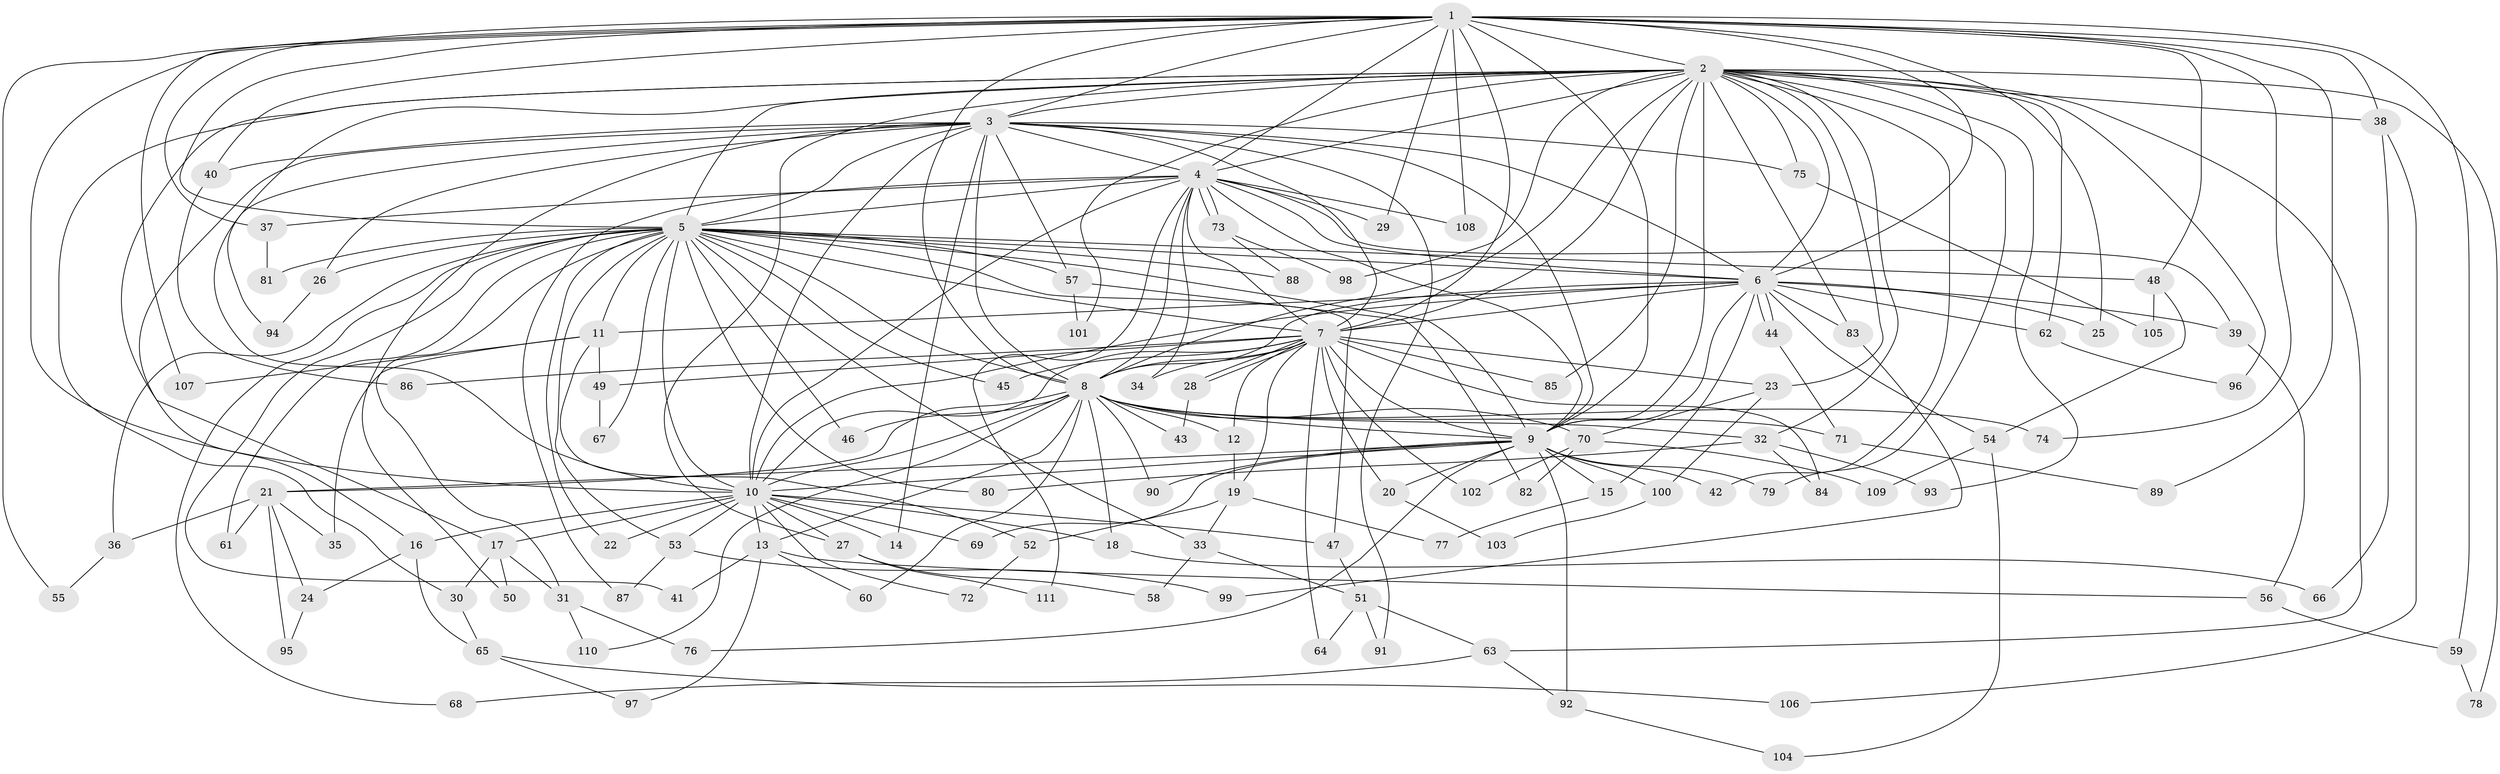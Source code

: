 // Generated by graph-tools (version 1.1) at 2025/34/03/09/25 02:34:56]
// undirected, 111 vertices, 247 edges
graph export_dot {
graph [start="1"]
  node [color=gray90,style=filled];
  1;
  2;
  3;
  4;
  5;
  6;
  7;
  8;
  9;
  10;
  11;
  12;
  13;
  14;
  15;
  16;
  17;
  18;
  19;
  20;
  21;
  22;
  23;
  24;
  25;
  26;
  27;
  28;
  29;
  30;
  31;
  32;
  33;
  34;
  35;
  36;
  37;
  38;
  39;
  40;
  41;
  42;
  43;
  44;
  45;
  46;
  47;
  48;
  49;
  50;
  51;
  52;
  53;
  54;
  55;
  56;
  57;
  58;
  59;
  60;
  61;
  62;
  63;
  64;
  65;
  66;
  67;
  68;
  69;
  70;
  71;
  72;
  73;
  74;
  75;
  76;
  77;
  78;
  79;
  80;
  81;
  82;
  83;
  84;
  85;
  86;
  87;
  88;
  89;
  90;
  91;
  92;
  93;
  94;
  95;
  96;
  97;
  98;
  99;
  100;
  101;
  102;
  103;
  104;
  105;
  106;
  107;
  108;
  109;
  110;
  111;
  1 -- 2;
  1 -- 3;
  1 -- 4;
  1 -- 5;
  1 -- 6;
  1 -- 7;
  1 -- 8;
  1 -- 9;
  1 -- 10;
  1 -- 25;
  1 -- 29;
  1 -- 37;
  1 -- 38;
  1 -- 40;
  1 -- 48;
  1 -- 55;
  1 -- 59;
  1 -- 74;
  1 -- 89;
  1 -- 107;
  1 -- 108;
  2 -- 3;
  2 -- 4;
  2 -- 5;
  2 -- 6;
  2 -- 7;
  2 -- 8;
  2 -- 9;
  2 -- 10;
  2 -- 17;
  2 -- 23;
  2 -- 27;
  2 -- 30;
  2 -- 32;
  2 -- 38;
  2 -- 42;
  2 -- 62;
  2 -- 63;
  2 -- 75;
  2 -- 78;
  2 -- 79;
  2 -- 83;
  2 -- 85;
  2 -- 93;
  2 -- 96;
  2 -- 98;
  2 -- 101;
  3 -- 4;
  3 -- 5;
  3 -- 6;
  3 -- 7;
  3 -- 8;
  3 -- 9;
  3 -- 10;
  3 -- 14;
  3 -- 16;
  3 -- 26;
  3 -- 40;
  3 -- 50;
  3 -- 57;
  3 -- 75;
  3 -- 91;
  3 -- 94;
  4 -- 5;
  4 -- 6;
  4 -- 7;
  4 -- 8;
  4 -- 9;
  4 -- 10;
  4 -- 29;
  4 -- 34;
  4 -- 37;
  4 -- 39;
  4 -- 73;
  4 -- 73;
  4 -- 87;
  4 -- 108;
  4 -- 111;
  5 -- 6;
  5 -- 7;
  5 -- 8;
  5 -- 9;
  5 -- 10;
  5 -- 11;
  5 -- 22;
  5 -- 26;
  5 -- 31;
  5 -- 33;
  5 -- 36;
  5 -- 41;
  5 -- 45;
  5 -- 46;
  5 -- 47;
  5 -- 48;
  5 -- 53;
  5 -- 57;
  5 -- 61;
  5 -- 67;
  5 -- 68;
  5 -- 80;
  5 -- 81;
  5 -- 88;
  6 -- 7;
  6 -- 8;
  6 -- 9;
  6 -- 10;
  6 -- 11;
  6 -- 15;
  6 -- 25;
  6 -- 39;
  6 -- 44;
  6 -- 44;
  6 -- 54;
  6 -- 62;
  6 -- 83;
  7 -- 8;
  7 -- 9;
  7 -- 10;
  7 -- 12;
  7 -- 19;
  7 -- 20;
  7 -- 23;
  7 -- 28;
  7 -- 28;
  7 -- 34;
  7 -- 45;
  7 -- 49;
  7 -- 64;
  7 -- 84;
  7 -- 85;
  7 -- 86;
  7 -- 102;
  8 -- 9;
  8 -- 10;
  8 -- 12;
  8 -- 13;
  8 -- 18;
  8 -- 21;
  8 -- 32;
  8 -- 43;
  8 -- 46;
  8 -- 60;
  8 -- 70;
  8 -- 71;
  8 -- 74;
  8 -- 90;
  8 -- 110;
  9 -- 10;
  9 -- 15;
  9 -- 20;
  9 -- 21;
  9 -- 42;
  9 -- 69;
  9 -- 76;
  9 -- 79;
  9 -- 90;
  9 -- 92;
  9 -- 100;
  10 -- 13;
  10 -- 14;
  10 -- 16;
  10 -- 17;
  10 -- 18;
  10 -- 22;
  10 -- 27;
  10 -- 47;
  10 -- 53;
  10 -- 69;
  10 -- 72;
  11 -- 35;
  11 -- 49;
  11 -- 52;
  11 -- 107;
  12 -- 19;
  13 -- 41;
  13 -- 56;
  13 -- 60;
  13 -- 97;
  15 -- 77;
  16 -- 24;
  16 -- 65;
  17 -- 30;
  17 -- 31;
  17 -- 50;
  18 -- 66;
  19 -- 33;
  19 -- 52;
  19 -- 77;
  20 -- 103;
  21 -- 24;
  21 -- 35;
  21 -- 36;
  21 -- 61;
  21 -- 95;
  23 -- 70;
  23 -- 100;
  24 -- 95;
  26 -- 94;
  27 -- 58;
  27 -- 111;
  28 -- 43;
  30 -- 65;
  31 -- 76;
  31 -- 110;
  32 -- 80;
  32 -- 84;
  32 -- 93;
  33 -- 51;
  33 -- 58;
  36 -- 55;
  37 -- 81;
  38 -- 66;
  38 -- 106;
  39 -- 56;
  40 -- 86;
  44 -- 71;
  47 -- 51;
  48 -- 54;
  48 -- 105;
  49 -- 67;
  51 -- 63;
  51 -- 64;
  51 -- 91;
  52 -- 72;
  53 -- 87;
  53 -- 99;
  54 -- 104;
  54 -- 109;
  56 -- 59;
  57 -- 82;
  57 -- 101;
  59 -- 78;
  62 -- 96;
  63 -- 68;
  63 -- 92;
  65 -- 97;
  65 -- 106;
  70 -- 82;
  70 -- 102;
  70 -- 109;
  71 -- 89;
  73 -- 88;
  73 -- 98;
  75 -- 105;
  83 -- 99;
  92 -- 104;
  100 -- 103;
}
